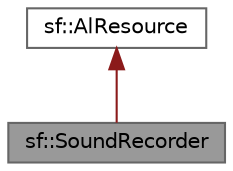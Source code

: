 digraph "sf::SoundRecorder"
{
 // LATEX_PDF_SIZE
  bgcolor="transparent";
  edge [fontname=Helvetica,fontsize=10,labelfontname=Helvetica,labelfontsize=10];
  node [fontname=Helvetica,fontsize=10,shape=box,height=0.2,width=0.4];
  Node1 [id="Node000001",label="sf::SoundRecorder",height=0.2,width=0.4,color="gray40", fillcolor="grey60", style="filled", fontcolor="black",tooltip="Abstract base class for capturing sound data."];
  Node2 -> Node1 [id="edge1_Node000001_Node000002",dir="back",color="firebrick4",style="solid",tooltip=" "];
  Node2 [id="Node000002",label="sf::AlResource",height=0.2,width=0.4,color="gray40", fillcolor="white", style="filled",URL="$classsf_1_1_al_resource.html",tooltip="Base class for classes that require an OpenAL context."];
}
